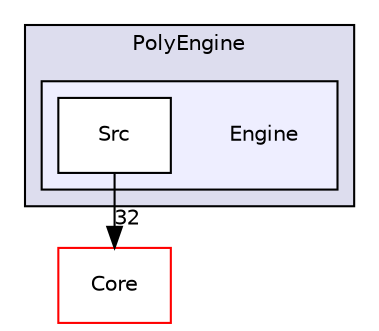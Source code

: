 digraph "C:/Users/Michal/Documents/PolyEngine/PolyEngine/Engine" {
  compound=true
  node [ fontsize="10", fontname="Helvetica"];
  edge [ labelfontsize="10", labelfontname="Helvetica"];
  subgraph clusterdir_9f4970d29116881988da23ca945af141 {
    graph [ bgcolor="#ddddee", pencolor="black", label="PolyEngine" fontname="Helvetica", fontsize="10", URL="dir_9f4970d29116881988da23ca945af141.html"]
  subgraph clusterdir_33785fa01b50d8145935135959563aad {
    graph [ bgcolor="#eeeeff", pencolor="black", label="" URL="dir_33785fa01b50d8145935135959563aad.html"];
    dir_33785fa01b50d8145935135959563aad [shape=plaintext label="Engine"];
    dir_b90aaa64d0caaa1066e8599da271ced4 [shape=box label="Src" color="black" fillcolor="white" style="filled" URL="dir_b90aaa64d0caaa1066e8599da271ced4.html"];
  }
  }
  dir_5294531d4a0bf03c22ac9f2318eb671c [shape=box label="Core" fillcolor="white" style="filled" color="red" URL="dir_5294531d4a0bf03c22ac9f2318eb671c.html"];
  dir_b90aaa64d0caaa1066e8599da271ced4->dir_5294531d4a0bf03c22ac9f2318eb671c [headlabel="32", labeldistance=1.5 headhref="dir_000004_000001.html"];
}
